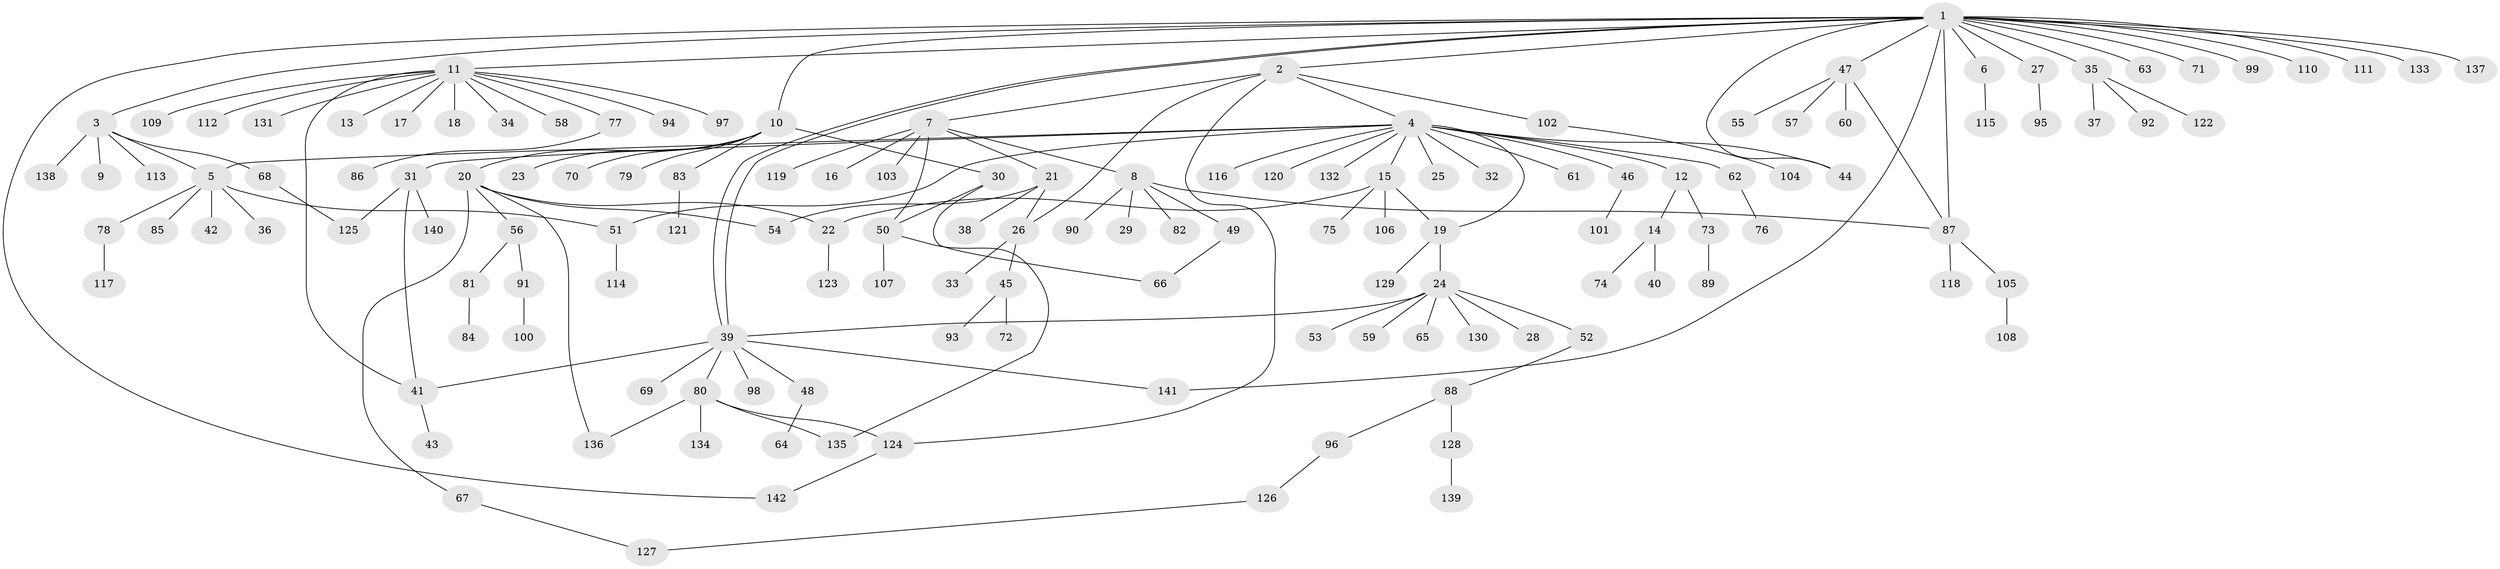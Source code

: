 // Generated by graph-tools (version 1.1) at 2025/35/03/09/25 02:35:19]
// undirected, 142 vertices, 163 edges
graph export_dot {
graph [start="1"]
  node [color=gray90,style=filled];
  1;
  2;
  3;
  4;
  5;
  6;
  7;
  8;
  9;
  10;
  11;
  12;
  13;
  14;
  15;
  16;
  17;
  18;
  19;
  20;
  21;
  22;
  23;
  24;
  25;
  26;
  27;
  28;
  29;
  30;
  31;
  32;
  33;
  34;
  35;
  36;
  37;
  38;
  39;
  40;
  41;
  42;
  43;
  44;
  45;
  46;
  47;
  48;
  49;
  50;
  51;
  52;
  53;
  54;
  55;
  56;
  57;
  58;
  59;
  60;
  61;
  62;
  63;
  64;
  65;
  66;
  67;
  68;
  69;
  70;
  71;
  72;
  73;
  74;
  75;
  76;
  77;
  78;
  79;
  80;
  81;
  82;
  83;
  84;
  85;
  86;
  87;
  88;
  89;
  90;
  91;
  92;
  93;
  94;
  95;
  96;
  97;
  98;
  99;
  100;
  101;
  102;
  103;
  104;
  105;
  106;
  107;
  108;
  109;
  110;
  111;
  112;
  113;
  114;
  115;
  116;
  117;
  118;
  119;
  120;
  121;
  122;
  123;
  124;
  125;
  126;
  127;
  128;
  129;
  130;
  131;
  132;
  133;
  134;
  135;
  136;
  137;
  138;
  139;
  140;
  141;
  142;
  1 -- 2;
  1 -- 3;
  1 -- 6;
  1 -- 10;
  1 -- 11;
  1 -- 27;
  1 -- 35;
  1 -- 39;
  1 -- 39;
  1 -- 44;
  1 -- 47;
  1 -- 63;
  1 -- 71;
  1 -- 87;
  1 -- 99;
  1 -- 110;
  1 -- 111;
  1 -- 133;
  1 -- 137;
  1 -- 141;
  1 -- 142;
  2 -- 4;
  2 -- 7;
  2 -- 26;
  2 -- 102;
  2 -- 124;
  3 -- 5;
  3 -- 9;
  3 -- 68;
  3 -- 113;
  3 -- 138;
  4 -- 5;
  4 -- 12;
  4 -- 15;
  4 -- 19;
  4 -- 25;
  4 -- 31;
  4 -- 32;
  4 -- 44;
  4 -- 46;
  4 -- 51;
  4 -- 61;
  4 -- 62;
  4 -- 116;
  4 -- 120;
  4 -- 132;
  5 -- 36;
  5 -- 42;
  5 -- 51;
  5 -- 78;
  5 -- 85;
  6 -- 115;
  7 -- 8;
  7 -- 16;
  7 -- 21;
  7 -- 50;
  7 -- 103;
  7 -- 119;
  8 -- 29;
  8 -- 49;
  8 -- 82;
  8 -- 87;
  8 -- 90;
  10 -- 20;
  10 -- 23;
  10 -- 30;
  10 -- 70;
  10 -- 79;
  10 -- 83;
  11 -- 13;
  11 -- 17;
  11 -- 18;
  11 -- 34;
  11 -- 41;
  11 -- 58;
  11 -- 77;
  11 -- 94;
  11 -- 97;
  11 -- 109;
  11 -- 112;
  11 -- 131;
  12 -- 14;
  12 -- 73;
  14 -- 40;
  14 -- 74;
  15 -- 19;
  15 -- 22;
  15 -- 75;
  15 -- 106;
  19 -- 24;
  19 -- 129;
  20 -- 22;
  20 -- 54;
  20 -- 56;
  20 -- 67;
  20 -- 136;
  21 -- 26;
  21 -- 38;
  21 -- 54;
  22 -- 123;
  24 -- 28;
  24 -- 39;
  24 -- 52;
  24 -- 53;
  24 -- 59;
  24 -- 65;
  24 -- 130;
  26 -- 33;
  26 -- 45;
  27 -- 95;
  30 -- 50;
  30 -- 66;
  31 -- 41;
  31 -- 125;
  31 -- 140;
  35 -- 37;
  35 -- 92;
  35 -- 122;
  39 -- 41;
  39 -- 48;
  39 -- 69;
  39 -- 80;
  39 -- 98;
  39 -- 141;
  41 -- 43;
  45 -- 72;
  45 -- 93;
  46 -- 101;
  47 -- 55;
  47 -- 57;
  47 -- 60;
  47 -- 87;
  48 -- 64;
  49 -- 66;
  50 -- 107;
  50 -- 135;
  51 -- 114;
  52 -- 88;
  56 -- 81;
  56 -- 91;
  62 -- 76;
  67 -- 127;
  68 -- 125;
  73 -- 89;
  77 -- 86;
  78 -- 117;
  80 -- 124;
  80 -- 134;
  80 -- 135;
  80 -- 136;
  81 -- 84;
  83 -- 121;
  87 -- 105;
  87 -- 118;
  88 -- 96;
  88 -- 128;
  91 -- 100;
  96 -- 126;
  102 -- 104;
  105 -- 108;
  124 -- 142;
  126 -- 127;
  128 -- 139;
}
